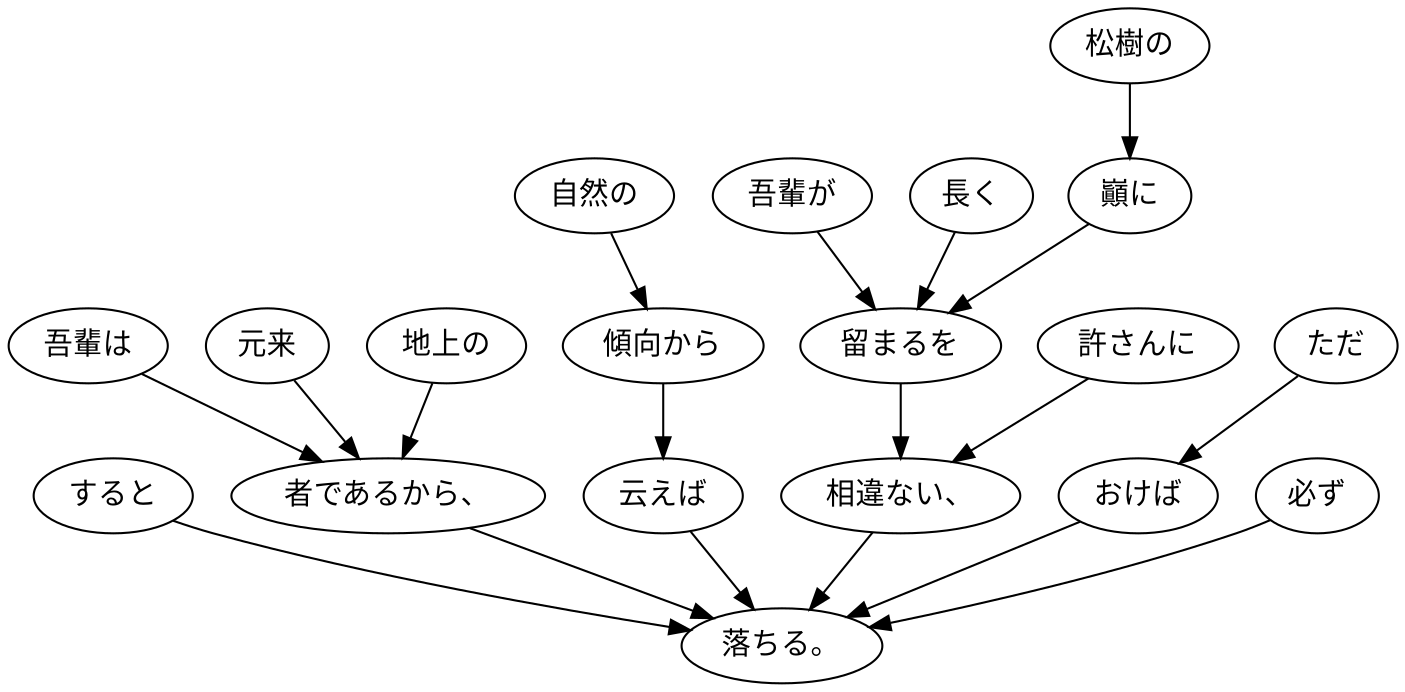 digraph graph4096 {
	node0 [label="すると"];
	node1 [label="吾輩は"];
	node2 [label="元来"];
	node3 [label="地上の"];
	node4 [label="者であるから、"];
	node5 [label="自然の"];
	node6 [label="傾向から"];
	node7 [label="云えば"];
	node8 [label="吾輩が"];
	node9 [label="長く"];
	node10 [label="松樹の"];
	node11 [label="巓に"];
	node12 [label="留まるを"];
	node13 [label="許さんに"];
	node14 [label="相違ない、"];
	node15 [label="ただ"];
	node16 [label="おけば"];
	node17 [label="必ず"];
	node18 [label="落ちる。"];
	node0 -> node18;
	node1 -> node4;
	node2 -> node4;
	node3 -> node4;
	node4 -> node18;
	node5 -> node6;
	node6 -> node7;
	node7 -> node18;
	node8 -> node12;
	node9 -> node12;
	node10 -> node11;
	node11 -> node12;
	node12 -> node14;
	node13 -> node14;
	node14 -> node18;
	node15 -> node16;
	node16 -> node18;
	node17 -> node18;
}
